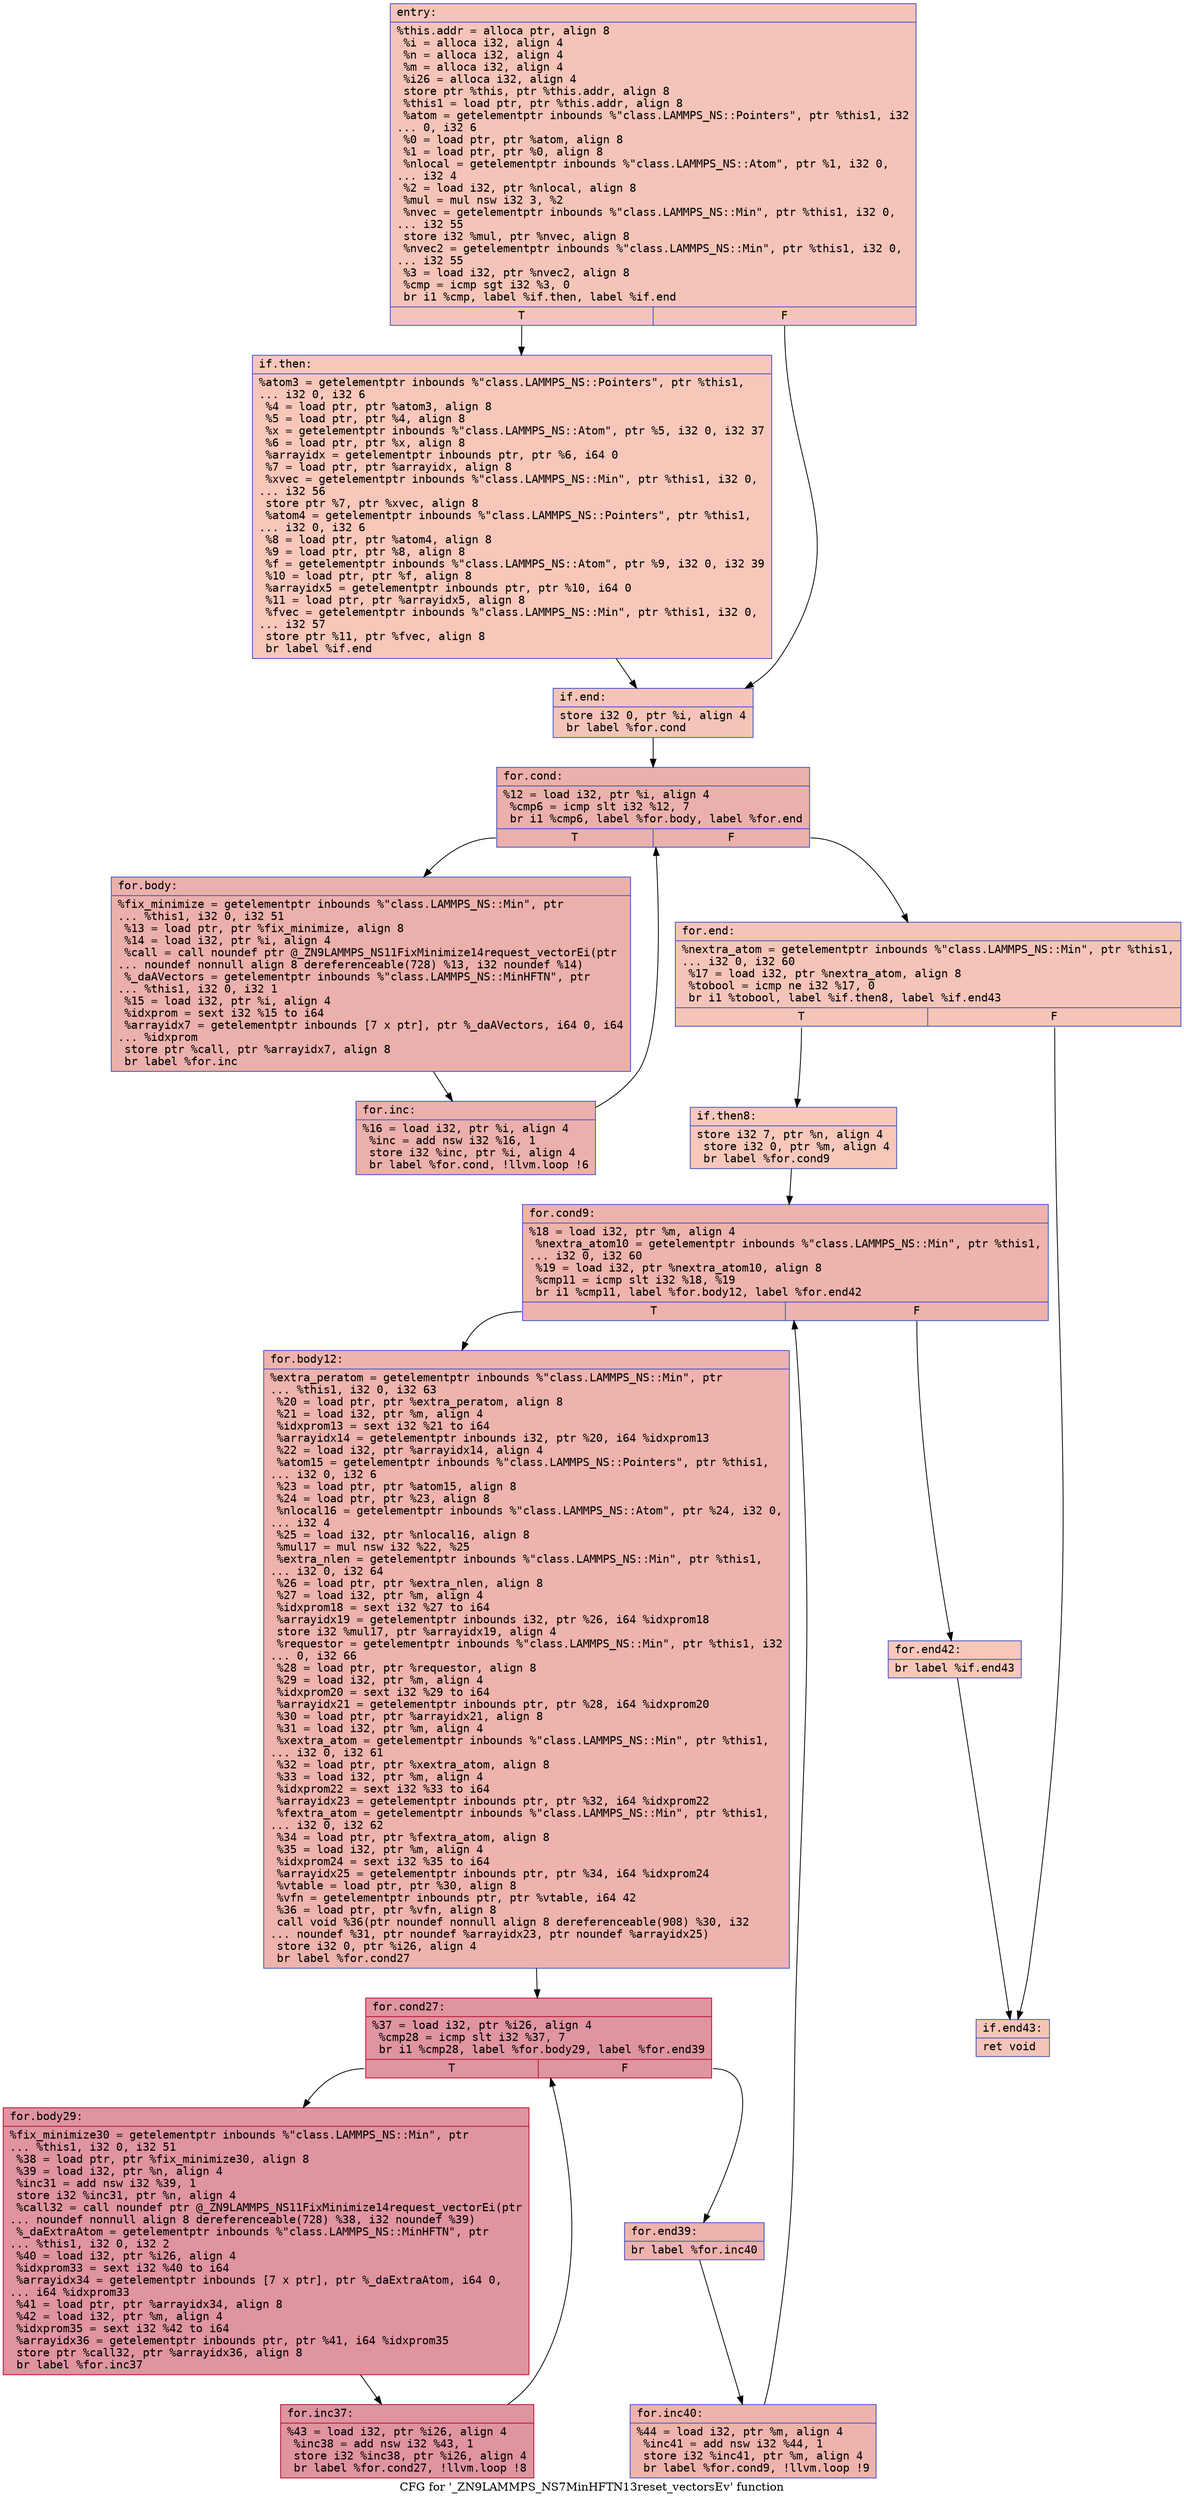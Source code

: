 digraph "CFG for '_ZN9LAMMPS_NS7MinHFTN13reset_vectorsEv' function" {
	label="CFG for '_ZN9LAMMPS_NS7MinHFTN13reset_vectorsEv' function";

	Node0x556e8447b560 [shape=record,color="#3d50c3ff", style=filled, fillcolor="#e97a5f70" fontname="Courier",label="{entry:\l|  %this.addr = alloca ptr, align 8\l  %i = alloca i32, align 4\l  %n = alloca i32, align 4\l  %m = alloca i32, align 4\l  %i26 = alloca i32, align 4\l  store ptr %this, ptr %this.addr, align 8\l  %this1 = load ptr, ptr %this.addr, align 8\l  %atom = getelementptr inbounds %\"class.LAMMPS_NS::Pointers\", ptr %this1, i32\l... 0, i32 6\l  %0 = load ptr, ptr %atom, align 8\l  %1 = load ptr, ptr %0, align 8\l  %nlocal = getelementptr inbounds %\"class.LAMMPS_NS::Atom\", ptr %1, i32 0,\l... i32 4\l  %2 = load i32, ptr %nlocal, align 8\l  %mul = mul nsw i32 3, %2\l  %nvec = getelementptr inbounds %\"class.LAMMPS_NS::Min\", ptr %this1, i32 0,\l... i32 55\l  store i32 %mul, ptr %nvec, align 8\l  %nvec2 = getelementptr inbounds %\"class.LAMMPS_NS::Min\", ptr %this1, i32 0,\l... i32 55\l  %3 = load i32, ptr %nvec2, align 8\l  %cmp = icmp sgt i32 %3, 0\l  br i1 %cmp, label %if.then, label %if.end\l|{<s0>T|<s1>F}}"];
	Node0x556e8447b560:s0 -> Node0x556e8447c4d0[tooltip="entry -> if.then\nProbability 62.50%" ];
	Node0x556e8447b560:s1 -> Node0x556e8447c520[tooltip="entry -> if.end\nProbability 37.50%" ];
	Node0x556e8447c4d0 [shape=record,color="#3d50c3ff", style=filled, fillcolor="#ec7f6370" fontname="Courier",label="{if.then:\l|  %atom3 = getelementptr inbounds %\"class.LAMMPS_NS::Pointers\", ptr %this1,\l... i32 0, i32 6\l  %4 = load ptr, ptr %atom3, align 8\l  %5 = load ptr, ptr %4, align 8\l  %x = getelementptr inbounds %\"class.LAMMPS_NS::Atom\", ptr %5, i32 0, i32 37\l  %6 = load ptr, ptr %x, align 8\l  %arrayidx = getelementptr inbounds ptr, ptr %6, i64 0\l  %7 = load ptr, ptr %arrayidx, align 8\l  %xvec = getelementptr inbounds %\"class.LAMMPS_NS::Min\", ptr %this1, i32 0,\l... i32 56\l  store ptr %7, ptr %xvec, align 8\l  %atom4 = getelementptr inbounds %\"class.LAMMPS_NS::Pointers\", ptr %this1,\l... i32 0, i32 6\l  %8 = load ptr, ptr %atom4, align 8\l  %9 = load ptr, ptr %8, align 8\l  %f = getelementptr inbounds %\"class.LAMMPS_NS::Atom\", ptr %9, i32 0, i32 39\l  %10 = load ptr, ptr %f, align 8\l  %arrayidx5 = getelementptr inbounds ptr, ptr %10, i64 0\l  %11 = load ptr, ptr %arrayidx5, align 8\l  %fvec = getelementptr inbounds %\"class.LAMMPS_NS::Min\", ptr %this1, i32 0,\l... i32 57\l  store ptr %11, ptr %fvec, align 8\l  br label %if.end\l}"];
	Node0x556e8447c4d0 -> Node0x556e8447c520[tooltip="if.then -> if.end\nProbability 100.00%" ];
	Node0x556e8447c520 [shape=record,color="#3d50c3ff", style=filled, fillcolor="#e97a5f70" fontname="Courier",label="{if.end:\l|  store i32 0, ptr %i, align 4\l  br label %for.cond\l}"];
	Node0x556e8447c520 -> Node0x556e8447d410[tooltip="if.end -> for.cond\nProbability 100.00%" ];
	Node0x556e8447d410 [shape=record,color="#3d50c3ff", style=filled, fillcolor="#d24b4070" fontname="Courier",label="{for.cond:\l|  %12 = load i32, ptr %i, align 4\l  %cmp6 = icmp slt i32 %12, 7\l  br i1 %cmp6, label %for.body, label %for.end\l|{<s0>T|<s1>F}}"];
	Node0x556e8447d410:s0 -> Node0x556e8447d7b0[tooltip="for.cond -> for.body\nProbability 96.88%" ];
	Node0x556e8447d410:s1 -> Node0x556e8447d830[tooltip="for.cond -> for.end\nProbability 3.12%" ];
	Node0x556e8447d7b0 [shape=record,color="#3d50c3ff", style=filled, fillcolor="#d24b4070" fontname="Courier",label="{for.body:\l|  %fix_minimize = getelementptr inbounds %\"class.LAMMPS_NS::Min\", ptr\l... %this1, i32 0, i32 51\l  %13 = load ptr, ptr %fix_minimize, align 8\l  %14 = load i32, ptr %i, align 4\l  %call = call noundef ptr @_ZN9LAMMPS_NS11FixMinimize14request_vectorEi(ptr\l... noundef nonnull align 8 dereferenceable(728) %13, i32 noundef %14)\l  %_daAVectors = getelementptr inbounds %\"class.LAMMPS_NS::MinHFTN\", ptr\l... %this1, i32 0, i32 1\l  %15 = load i32, ptr %i, align 4\l  %idxprom = sext i32 %15 to i64\l  %arrayidx7 = getelementptr inbounds [7 x ptr], ptr %_daAVectors, i64 0, i64\l... %idxprom\l  store ptr %call, ptr %arrayidx7, align 8\l  br label %for.inc\l}"];
	Node0x556e8447d7b0 -> Node0x556e8447e100[tooltip="for.body -> for.inc\nProbability 100.00%" ];
	Node0x556e8447e100 [shape=record,color="#3d50c3ff", style=filled, fillcolor="#d24b4070" fontname="Courier",label="{for.inc:\l|  %16 = load i32, ptr %i, align 4\l  %inc = add nsw i32 %16, 1\l  store i32 %inc, ptr %i, align 4\l  br label %for.cond, !llvm.loop !6\l}"];
	Node0x556e8447e100 -> Node0x556e8447d410[tooltip="for.inc -> for.cond\nProbability 100.00%" ];
	Node0x556e8447d830 [shape=record,color="#3d50c3ff", style=filled, fillcolor="#e97a5f70" fontname="Courier",label="{for.end:\l|  %nextra_atom = getelementptr inbounds %\"class.LAMMPS_NS::Min\", ptr %this1,\l... i32 0, i32 60\l  %17 = load i32, ptr %nextra_atom, align 8\l  %tobool = icmp ne i32 %17, 0\l  br i1 %tobool, label %if.then8, label %if.end43\l|{<s0>T|<s1>F}}"];
	Node0x556e8447d830:s0 -> Node0x556e8447e750[tooltip="for.end -> if.then8\nProbability 62.50%" ];
	Node0x556e8447d830:s1 -> Node0x556e8447e7d0[tooltip="for.end -> if.end43\nProbability 37.50%" ];
	Node0x556e8447e750 [shape=record,color="#3d50c3ff", style=filled, fillcolor="#ec7f6370" fontname="Courier",label="{if.then8:\l|  store i32 7, ptr %n, align 4\l  store i32 0, ptr %m, align 4\l  br label %for.cond9\l}"];
	Node0x556e8447e750 -> Node0x556e8447ea40[tooltip="if.then8 -> for.cond9\nProbability 100.00%" ];
	Node0x556e8447ea40 [shape=record,color="#3d50c3ff", style=filled, fillcolor="#d6524470" fontname="Courier",label="{for.cond9:\l|  %18 = load i32, ptr %m, align 4\l  %nextra_atom10 = getelementptr inbounds %\"class.LAMMPS_NS::Min\", ptr %this1,\l... i32 0, i32 60\l  %19 = load i32, ptr %nextra_atom10, align 8\l  %cmp11 = icmp slt i32 %18, %19\l  br i1 %cmp11, label %for.body12, label %for.end42\l|{<s0>T|<s1>F}}"];
	Node0x556e8447ea40:s0 -> Node0x556e8447edd0[tooltip="for.cond9 -> for.body12\nProbability 96.88%" ];
	Node0x556e8447ea40:s1 -> Node0x556e8447ee50[tooltip="for.cond9 -> for.end42\nProbability 3.12%" ];
	Node0x556e8447edd0 [shape=record,color="#3d50c3ff", style=filled, fillcolor="#d6524470" fontname="Courier",label="{for.body12:\l|  %extra_peratom = getelementptr inbounds %\"class.LAMMPS_NS::Min\", ptr\l... %this1, i32 0, i32 63\l  %20 = load ptr, ptr %extra_peratom, align 8\l  %21 = load i32, ptr %m, align 4\l  %idxprom13 = sext i32 %21 to i64\l  %arrayidx14 = getelementptr inbounds i32, ptr %20, i64 %idxprom13\l  %22 = load i32, ptr %arrayidx14, align 4\l  %atom15 = getelementptr inbounds %\"class.LAMMPS_NS::Pointers\", ptr %this1,\l... i32 0, i32 6\l  %23 = load ptr, ptr %atom15, align 8\l  %24 = load ptr, ptr %23, align 8\l  %nlocal16 = getelementptr inbounds %\"class.LAMMPS_NS::Atom\", ptr %24, i32 0,\l... i32 4\l  %25 = load i32, ptr %nlocal16, align 8\l  %mul17 = mul nsw i32 %22, %25\l  %extra_nlen = getelementptr inbounds %\"class.LAMMPS_NS::Min\", ptr %this1,\l... i32 0, i32 64\l  %26 = load ptr, ptr %extra_nlen, align 8\l  %27 = load i32, ptr %m, align 4\l  %idxprom18 = sext i32 %27 to i64\l  %arrayidx19 = getelementptr inbounds i32, ptr %26, i64 %idxprom18\l  store i32 %mul17, ptr %arrayidx19, align 4\l  %requestor = getelementptr inbounds %\"class.LAMMPS_NS::Min\", ptr %this1, i32\l... 0, i32 66\l  %28 = load ptr, ptr %requestor, align 8\l  %29 = load i32, ptr %m, align 4\l  %idxprom20 = sext i32 %29 to i64\l  %arrayidx21 = getelementptr inbounds ptr, ptr %28, i64 %idxprom20\l  %30 = load ptr, ptr %arrayidx21, align 8\l  %31 = load i32, ptr %m, align 4\l  %xextra_atom = getelementptr inbounds %\"class.LAMMPS_NS::Min\", ptr %this1,\l... i32 0, i32 61\l  %32 = load ptr, ptr %xextra_atom, align 8\l  %33 = load i32, ptr %m, align 4\l  %idxprom22 = sext i32 %33 to i64\l  %arrayidx23 = getelementptr inbounds ptr, ptr %32, i64 %idxprom22\l  %fextra_atom = getelementptr inbounds %\"class.LAMMPS_NS::Min\", ptr %this1,\l... i32 0, i32 62\l  %34 = load ptr, ptr %fextra_atom, align 8\l  %35 = load i32, ptr %m, align 4\l  %idxprom24 = sext i32 %35 to i64\l  %arrayidx25 = getelementptr inbounds ptr, ptr %34, i64 %idxprom24\l  %vtable = load ptr, ptr %30, align 8\l  %vfn = getelementptr inbounds ptr, ptr %vtable, i64 42\l  %36 = load ptr, ptr %vfn, align 8\l  call void %36(ptr noundef nonnull align 8 dereferenceable(908) %30, i32\l... noundef %31, ptr noundef %arrayidx23, ptr noundef %arrayidx25)\l  store i32 0, ptr %i26, align 4\l  br label %for.cond27\l}"];
	Node0x556e8447edd0 -> Node0x556e844811d0[tooltip="for.body12 -> for.cond27\nProbability 100.00%" ];
	Node0x556e844811d0 [shape=record,color="#b70d28ff", style=filled, fillcolor="#b70d2870" fontname="Courier",label="{for.cond27:\l|  %37 = load i32, ptr %i26, align 4\l  %cmp28 = icmp slt i32 %37, 7\l  br i1 %cmp28, label %for.body29, label %for.end39\l|{<s0>T|<s1>F}}"];
	Node0x556e844811d0:s0 -> Node0x556e844813a0[tooltip="for.cond27 -> for.body29\nProbability 96.88%" ];
	Node0x556e844811d0:s1 -> Node0x556e84481420[tooltip="for.cond27 -> for.end39\nProbability 3.12%" ];
	Node0x556e844813a0 [shape=record,color="#b70d28ff", style=filled, fillcolor="#b70d2870" fontname="Courier",label="{for.body29:\l|  %fix_minimize30 = getelementptr inbounds %\"class.LAMMPS_NS::Min\", ptr\l... %this1, i32 0, i32 51\l  %38 = load ptr, ptr %fix_minimize30, align 8\l  %39 = load i32, ptr %n, align 4\l  %inc31 = add nsw i32 %39, 1\l  store i32 %inc31, ptr %n, align 4\l  %call32 = call noundef ptr @_ZN9LAMMPS_NS11FixMinimize14request_vectorEi(ptr\l... noundef nonnull align 8 dereferenceable(728) %38, i32 noundef %39)\l  %_daExtraAtom = getelementptr inbounds %\"class.LAMMPS_NS::MinHFTN\", ptr\l... %this1, i32 0, i32 2\l  %40 = load i32, ptr %i26, align 4\l  %idxprom33 = sext i32 %40 to i64\l  %arrayidx34 = getelementptr inbounds [7 x ptr], ptr %_daExtraAtom, i64 0,\l... i64 %idxprom33\l  %41 = load ptr, ptr %arrayidx34, align 8\l  %42 = load i32, ptr %m, align 4\l  %idxprom35 = sext i32 %42 to i64\l  %arrayidx36 = getelementptr inbounds ptr, ptr %41, i64 %idxprom35\l  store ptr %call32, ptr %arrayidx36, align 8\l  br label %for.inc37\l}"];
	Node0x556e844813a0 -> Node0x556e84482050[tooltip="for.body29 -> for.inc37\nProbability 100.00%" ];
	Node0x556e84482050 [shape=record,color="#b70d28ff", style=filled, fillcolor="#b70d2870" fontname="Courier",label="{for.inc37:\l|  %43 = load i32, ptr %i26, align 4\l  %inc38 = add nsw i32 %43, 1\l  store i32 %inc38, ptr %i26, align 4\l  br label %for.cond27, !llvm.loop !8\l}"];
	Node0x556e84482050 -> Node0x556e844811d0[tooltip="for.inc37 -> for.cond27\nProbability 100.00%" ];
	Node0x556e84481420 [shape=record,color="#3d50c3ff", style=filled, fillcolor="#d6524470" fontname="Courier",label="{for.end39:\l|  br label %for.inc40\l}"];
	Node0x556e84481420 -> Node0x556e84482430[tooltip="for.end39 -> for.inc40\nProbability 100.00%" ];
	Node0x556e84482430 [shape=record,color="#3d50c3ff", style=filled, fillcolor="#d6524470" fontname="Courier",label="{for.inc40:\l|  %44 = load i32, ptr %m, align 4\l  %inc41 = add nsw i32 %44, 1\l  store i32 %inc41, ptr %m, align 4\l  br label %for.cond9, !llvm.loop !9\l}"];
	Node0x556e84482430 -> Node0x556e8447ea40[tooltip="for.inc40 -> for.cond9\nProbability 100.00%" ];
	Node0x556e8447ee50 [shape=record,color="#3d50c3ff", style=filled, fillcolor="#ec7f6370" fontname="Courier",label="{for.end42:\l|  br label %if.end43\l}"];
	Node0x556e8447ee50 -> Node0x556e8447e7d0[tooltip="for.end42 -> if.end43\nProbability 100.00%" ];
	Node0x556e8447e7d0 [shape=record,color="#3d50c3ff", style=filled, fillcolor="#e97a5f70" fontname="Courier",label="{if.end43:\l|  ret void\l}"];
}
